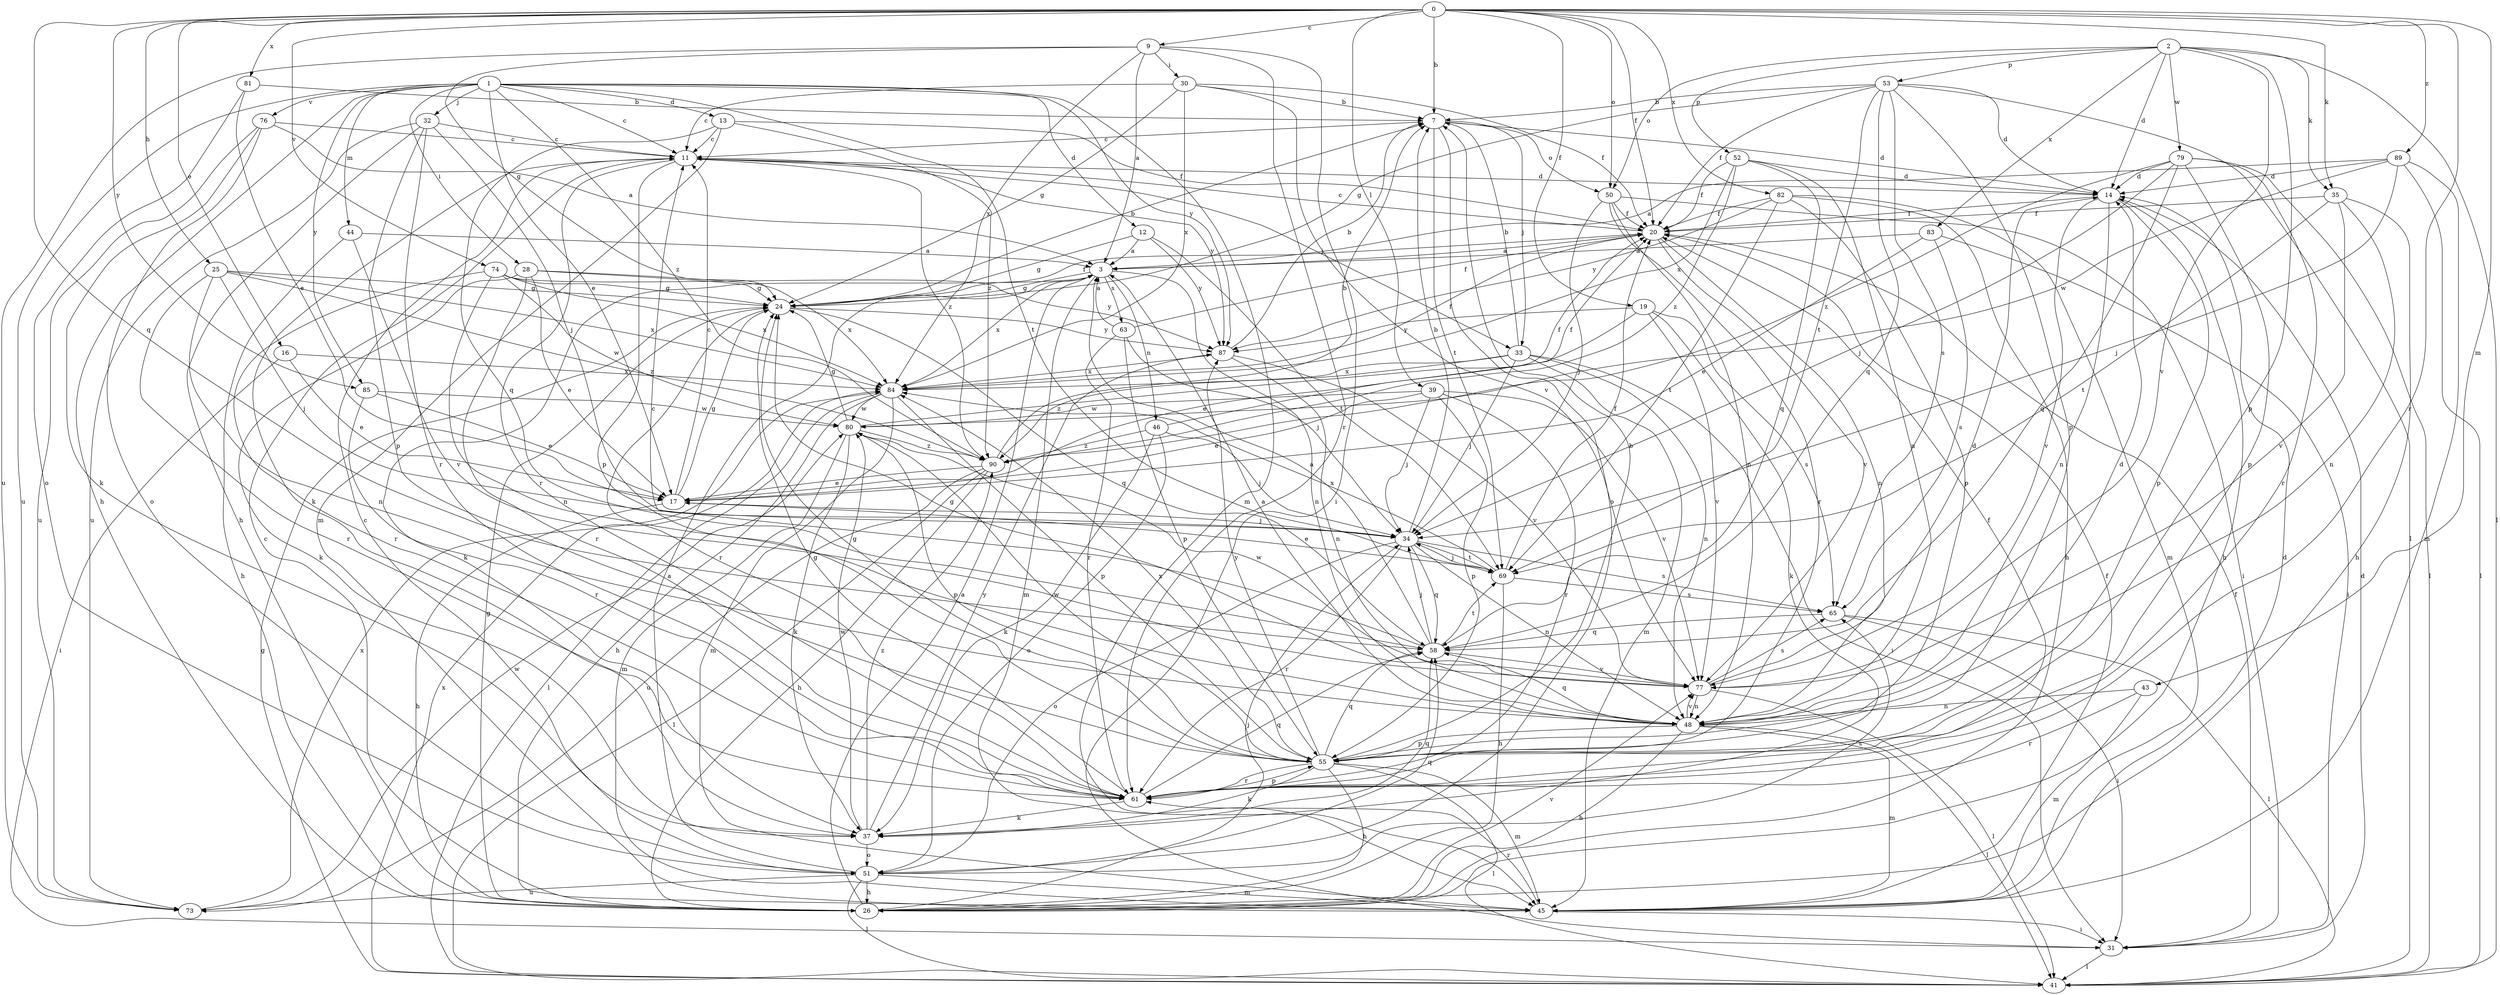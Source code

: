 strict digraph  {
0;
1;
2;
3;
7;
9;
11;
12;
13;
14;
16;
17;
19;
20;
24;
25;
26;
28;
30;
31;
32;
33;
34;
35;
37;
39;
41;
43;
44;
45;
46;
48;
50;
51;
52;
53;
55;
58;
61;
63;
65;
69;
73;
74;
76;
77;
79;
80;
81;
82;
83;
84;
85;
87;
89;
90;
0 -> 7  [label=b];
0 -> 9  [label=c];
0 -> 16  [label=e];
0 -> 19  [label=f];
0 -> 20  [label=f];
0 -> 25  [label=h];
0 -> 35  [label=k];
0 -> 39  [label=l];
0 -> 43  [label=m];
0 -> 50  [label=o];
0 -> 58  [label=q];
0 -> 61  [label=r];
0 -> 74  [label=v];
0 -> 81  [label=x];
0 -> 82  [label=x];
0 -> 85  [label=y];
0 -> 89  [label=z];
1 -> 11  [label=c];
1 -> 12  [label=d];
1 -> 13  [label=d];
1 -> 17  [label=e];
1 -> 26  [label=h];
1 -> 28  [label=i];
1 -> 32  [label=j];
1 -> 44  [label=m];
1 -> 45  [label=m];
1 -> 69  [label=t];
1 -> 73  [label=u];
1 -> 76  [label=v];
1 -> 85  [label=y];
1 -> 87  [label=y];
1 -> 90  [label=z];
2 -> 14  [label=d];
2 -> 35  [label=k];
2 -> 41  [label=l];
2 -> 50  [label=o];
2 -> 52  [label=p];
2 -> 53  [label=p];
2 -> 55  [label=p];
2 -> 77  [label=v];
2 -> 79  [label=w];
2 -> 83  [label=x];
3 -> 24  [label=g];
3 -> 37  [label=k];
3 -> 45  [label=m];
3 -> 46  [label=n];
3 -> 48  [label=n];
3 -> 63  [label=s];
3 -> 84  [label=x];
7 -> 11  [label=c];
7 -> 14  [label=d];
7 -> 33  [label=j];
7 -> 50  [label=o];
7 -> 51  [label=o];
7 -> 69  [label=t];
9 -> 3  [label=a];
9 -> 24  [label=g];
9 -> 30  [label=i];
9 -> 31  [label=i];
9 -> 61  [label=r];
9 -> 73  [label=u];
9 -> 84  [label=x];
11 -> 14  [label=d];
11 -> 33  [label=j];
11 -> 37  [label=k];
11 -> 55  [label=p];
11 -> 61  [label=r];
11 -> 87  [label=y];
11 -> 90  [label=z];
12 -> 3  [label=a];
12 -> 24  [label=g];
12 -> 69  [label=t];
12 -> 87  [label=y];
13 -> 11  [label=c];
13 -> 20  [label=f];
13 -> 45  [label=m];
13 -> 58  [label=q];
13 -> 90  [label=z];
14 -> 20  [label=f];
14 -> 26  [label=h];
14 -> 48  [label=n];
14 -> 55  [label=p];
14 -> 77  [label=v];
16 -> 17  [label=e];
16 -> 31  [label=i];
16 -> 84  [label=x];
17 -> 11  [label=c];
17 -> 24  [label=g];
17 -> 26  [label=h];
17 -> 34  [label=j];
19 -> 17  [label=e];
19 -> 37  [label=k];
19 -> 65  [label=s];
19 -> 77  [label=v];
19 -> 87  [label=y];
20 -> 3  [label=a];
20 -> 11  [label=c];
20 -> 48  [label=n];
20 -> 77  [label=v];
24 -> 7  [label=b];
24 -> 20  [label=f];
24 -> 58  [label=q];
24 -> 61  [label=r];
24 -> 87  [label=y];
25 -> 24  [label=g];
25 -> 34  [label=j];
25 -> 48  [label=n];
25 -> 61  [label=r];
25 -> 84  [label=x];
25 -> 90  [label=z];
26 -> 3  [label=a];
26 -> 24  [label=g];
26 -> 34  [label=j];
26 -> 77  [label=v];
28 -> 17  [label=e];
28 -> 24  [label=g];
28 -> 37  [label=k];
28 -> 61  [label=r];
28 -> 84  [label=x];
30 -> 7  [label=b];
30 -> 11  [label=c];
30 -> 20  [label=f];
30 -> 24  [label=g];
30 -> 77  [label=v];
30 -> 84  [label=x];
31 -> 14  [label=d];
31 -> 20  [label=f];
31 -> 41  [label=l];
32 -> 11  [label=c];
32 -> 26  [label=h];
32 -> 34  [label=j];
32 -> 55  [label=p];
32 -> 61  [label=r];
32 -> 73  [label=u];
33 -> 7  [label=b];
33 -> 31  [label=i];
33 -> 34  [label=j];
33 -> 45  [label=m];
33 -> 48  [label=n];
33 -> 84  [label=x];
33 -> 90  [label=z];
34 -> 7  [label=b];
34 -> 48  [label=n];
34 -> 51  [label=o];
34 -> 58  [label=q];
34 -> 61  [label=r];
34 -> 65  [label=s];
34 -> 69  [label=t];
35 -> 20  [label=f];
35 -> 26  [label=h];
35 -> 48  [label=n];
35 -> 69  [label=t];
35 -> 77  [label=v];
37 -> 51  [label=o];
37 -> 58  [label=q];
37 -> 80  [label=w];
37 -> 87  [label=y];
37 -> 90  [label=z];
39 -> 17  [label=e];
39 -> 34  [label=j];
39 -> 55  [label=p];
39 -> 61  [label=r];
39 -> 77  [label=v];
39 -> 80  [label=w];
41 -> 24  [label=g];
41 -> 84  [label=x];
43 -> 45  [label=m];
43 -> 48  [label=n];
43 -> 61  [label=r];
44 -> 3  [label=a];
44 -> 26  [label=h];
44 -> 77  [label=v];
45 -> 11  [label=c];
45 -> 14  [label=d];
45 -> 20  [label=f];
45 -> 31  [label=i];
45 -> 61  [label=r];
46 -> 20  [label=f];
46 -> 34  [label=j];
46 -> 37  [label=k];
46 -> 51  [label=o];
46 -> 90  [label=z];
48 -> 3  [label=a];
48 -> 14  [label=d];
48 -> 26  [label=h];
48 -> 41  [label=l];
48 -> 45  [label=m];
48 -> 55  [label=p];
48 -> 58  [label=q];
48 -> 77  [label=v];
50 -> 20  [label=f];
50 -> 31  [label=i];
50 -> 34  [label=j];
50 -> 48  [label=n];
50 -> 61  [label=r];
51 -> 3  [label=a];
51 -> 11  [label=c];
51 -> 26  [label=h];
51 -> 41  [label=l];
51 -> 45  [label=m];
51 -> 58  [label=q];
51 -> 65  [label=s];
51 -> 73  [label=u];
52 -> 14  [label=d];
52 -> 20  [label=f];
52 -> 48  [label=n];
52 -> 58  [label=q];
52 -> 84  [label=x];
52 -> 90  [label=z];
53 -> 7  [label=b];
53 -> 14  [label=d];
53 -> 20  [label=f];
53 -> 24  [label=g];
53 -> 41  [label=l];
53 -> 55  [label=p];
53 -> 58  [label=q];
53 -> 65  [label=s];
53 -> 69  [label=t];
55 -> 7  [label=b];
55 -> 24  [label=g];
55 -> 26  [label=h];
55 -> 37  [label=k];
55 -> 41  [label=l];
55 -> 45  [label=m];
55 -> 58  [label=q];
55 -> 61  [label=r];
55 -> 80  [label=w];
55 -> 84  [label=x];
55 -> 87  [label=y];
58 -> 3  [label=a];
58 -> 11  [label=c];
58 -> 34  [label=j];
58 -> 69  [label=t];
58 -> 77  [label=v];
61 -> 20  [label=f];
61 -> 24  [label=g];
61 -> 37  [label=k];
61 -> 55  [label=p];
61 -> 58  [label=q];
63 -> 3  [label=a];
63 -> 20  [label=f];
63 -> 34  [label=j];
63 -> 55  [label=p];
63 -> 61  [label=r];
65 -> 31  [label=i];
65 -> 41  [label=l];
65 -> 58  [label=q];
69 -> 17  [label=e];
69 -> 20  [label=f];
69 -> 26  [label=h];
69 -> 34  [label=j];
69 -> 65  [label=s];
69 -> 84  [label=x];
73 -> 80  [label=w];
73 -> 84  [label=x];
74 -> 24  [label=g];
74 -> 48  [label=n];
74 -> 61  [label=r];
74 -> 80  [label=w];
74 -> 84  [label=x];
74 -> 87  [label=y];
76 -> 3  [label=a];
76 -> 11  [label=c];
76 -> 37  [label=k];
76 -> 51  [label=o];
76 -> 73  [label=u];
77 -> 14  [label=d];
77 -> 24  [label=g];
77 -> 41  [label=l];
77 -> 48  [label=n];
77 -> 65  [label=s];
77 -> 80  [label=w];
79 -> 14  [label=d];
79 -> 34  [label=j];
79 -> 41  [label=l];
79 -> 55  [label=p];
79 -> 58  [label=q];
79 -> 61  [label=r];
79 -> 90  [label=z];
80 -> 20  [label=f];
80 -> 24  [label=g];
80 -> 37  [label=k];
80 -> 45  [label=m];
80 -> 55  [label=p];
80 -> 90  [label=z];
81 -> 7  [label=b];
81 -> 17  [label=e];
81 -> 51  [label=o];
82 -> 20  [label=f];
82 -> 26  [label=h];
82 -> 45  [label=m];
82 -> 55  [label=p];
82 -> 69  [label=t];
82 -> 87  [label=y];
83 -> 3  [label=a];
83 -> 17  [label=e];
83 -> 31  [label=i];
83 -> 65  [label=s];
84 -> 20  [label=f];
84 -> 26  [label=h];
84 -> 41  [label=l];
84 -> 45  [label=m];
84 -> 55  [label=p];
84 -> 80  [label=w];
85 -> 17  [label=e];
85 -> 61  [label=r];
85 -> 80  [label=w];
87 -> 7  [label=b];
87 -> 48  [label=n];
87 -> 77  [label=v];
87 -> 84  [label=x];
89 -> 3  [label=a];
89 -> 14  [label=d];
89 -> 34  [label=j];
89 -> 41  [label=l];
89 -> 45  [label=m];
89 -> 80  [label=w];
90 -> 7  [label=b];
90 -> 17  [label=e];
90 -> 26  [label=h];
90 -> 41  [label=l];
90 -> 73  [label=u];
}
